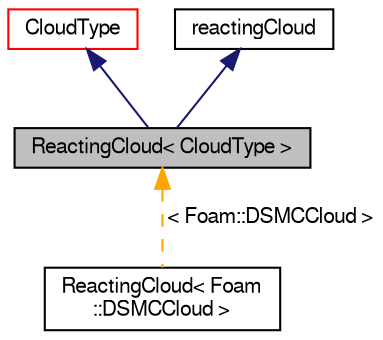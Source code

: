 digraph "ReactingCloud&lt; CloudType &gt;"
{
  bgcolor="transparent";
  edge [fontname="FreeSans",fontsize="10",labelfontname="FreeSans",labelfontsize="10"];
  node [fontname="FreeSans",fontsize="10",shape=record];
  Node1 [label="ReactingCloud\< CloudType \>",height=0.2,width=0.4,color="black", fillcolor="grey75", style="filled" fontcolor="black"];
  Node2 -> Node1 [dir="back",color="midnightblue",fontsize="10",style="solid",fontname="FreeSans"];
  Node2 [label="CloudType",height=0.2,width=0.4,color="red",URL="$a00561.html",tooltip="Templated base class for dsmc cloud. "];
  Node3 -> Node1 [dir="back",color="midnightblue",fontsize="10",style="solid",fontname="FreeSans"];
  Node3 [label="reactingCloud",height=0.2,width=0.4,color="black",URL="$a02018.html",tooltip="Virtual abstract base class for templated ReactingCloud. "];
  Node1 -> Node4 [dir="back",color="orange",fontsize="10",style="dashed",label=" \< Foam::DSMCCloud \>" ,fontname="FreeSans"];
  Node4 [label="ReactingCloud\< Foam\l::DSMCCloud \>",height=0.2,width=0.4,color="black",URL="$a02019.html"];
}
